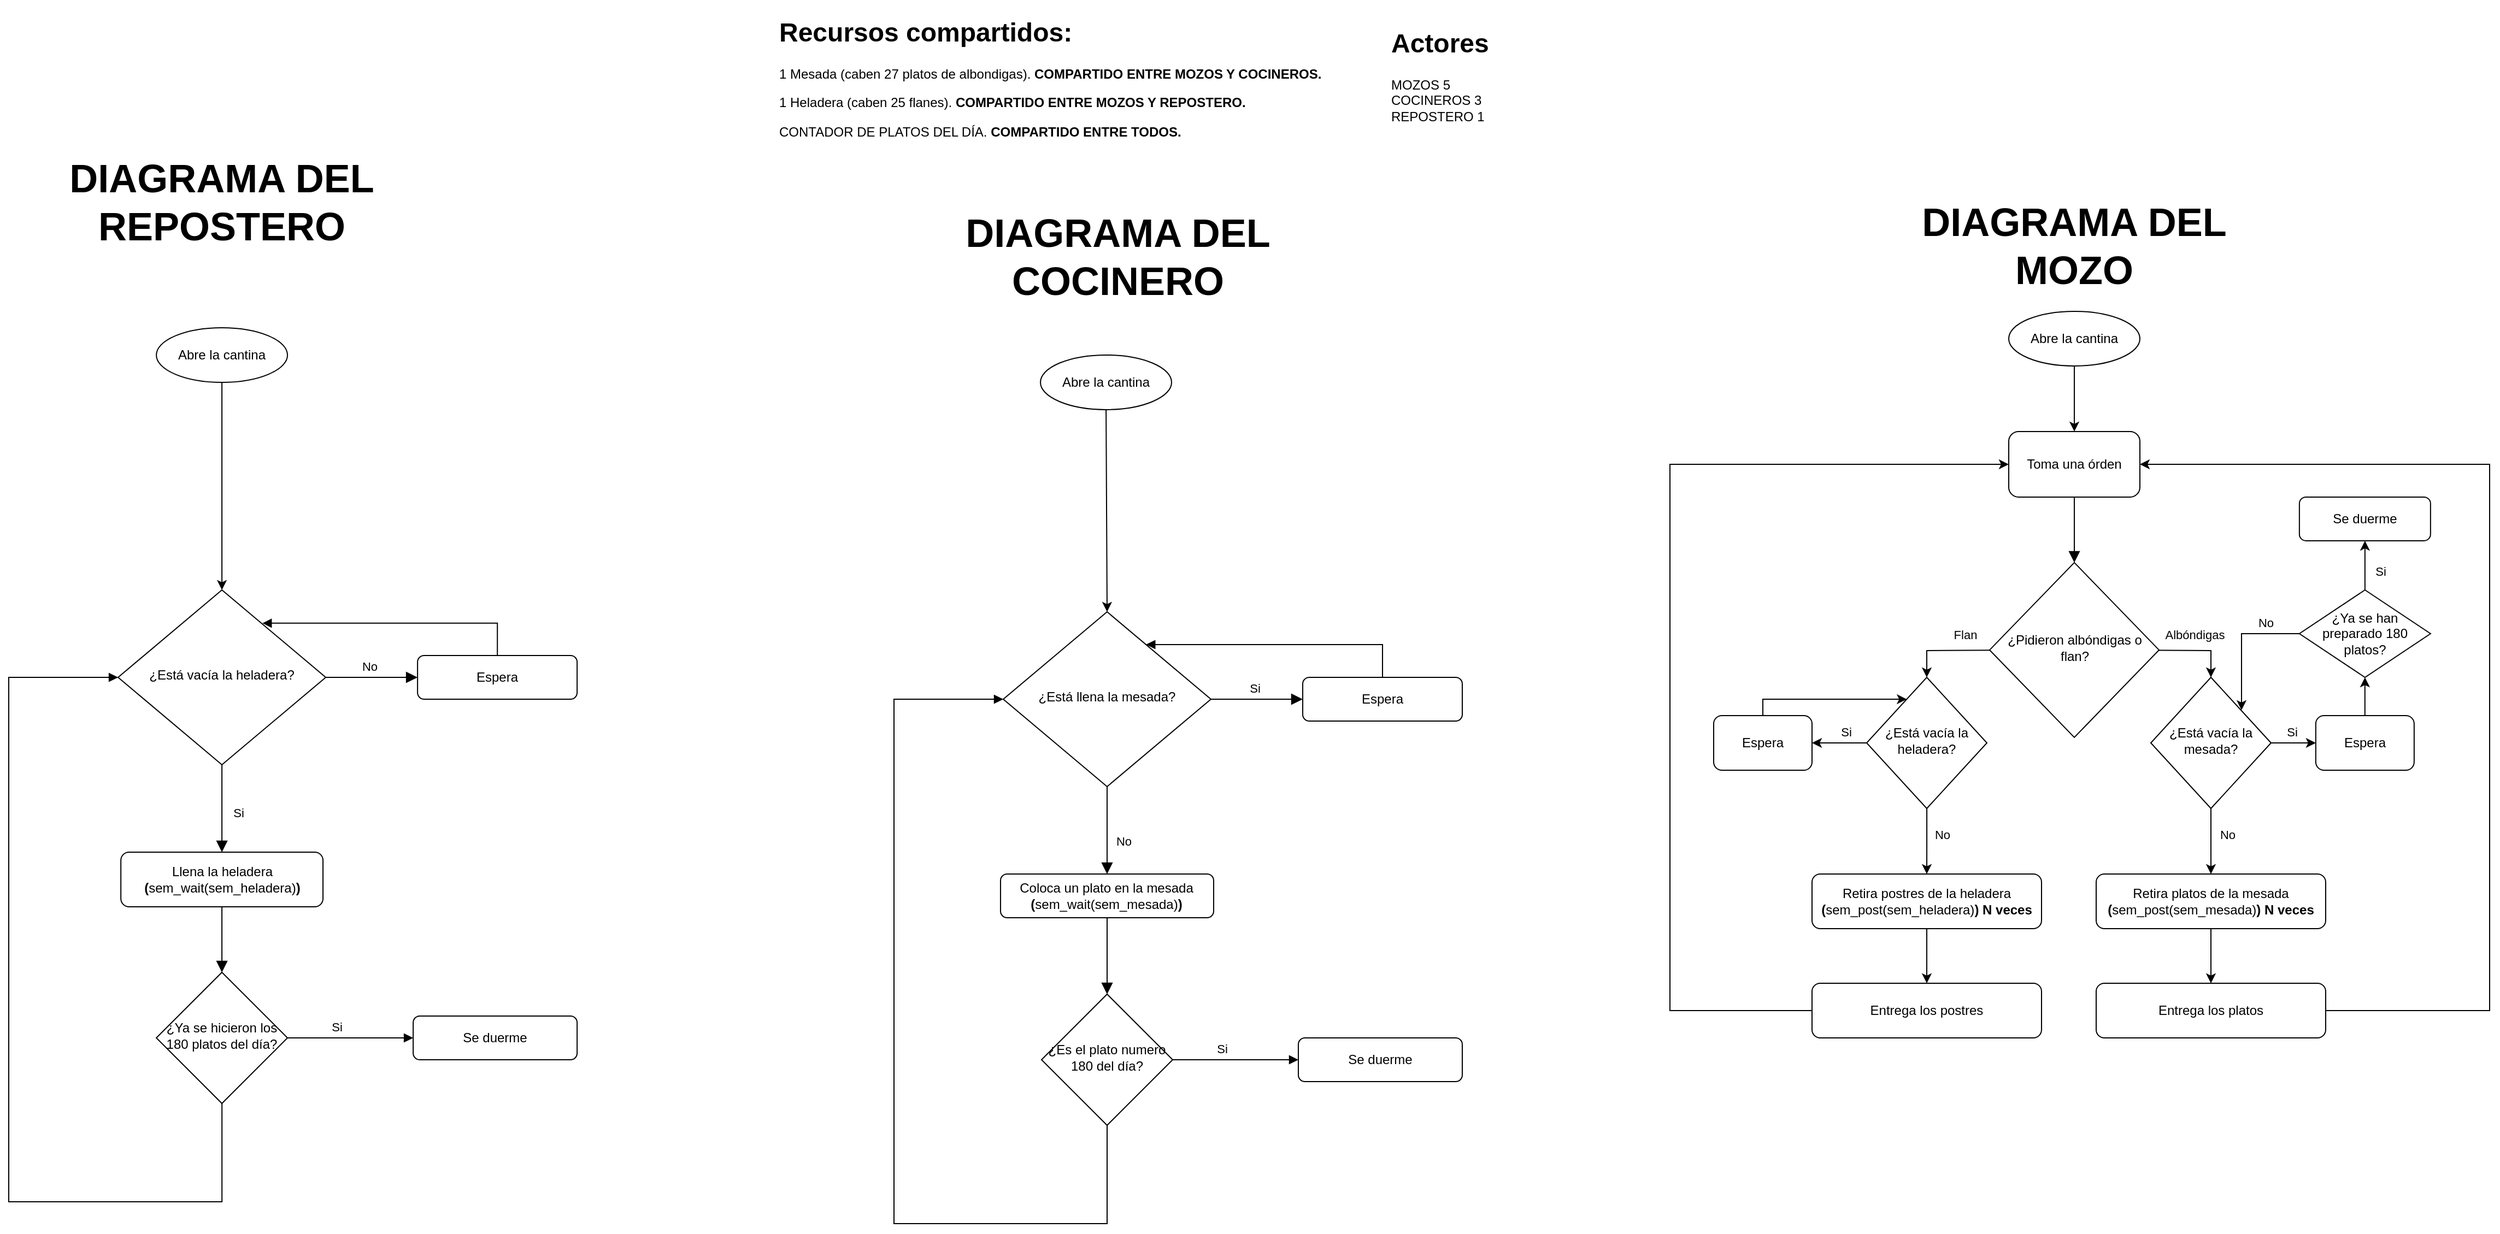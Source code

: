 <mxfile>
    <diagram id="C5RBs43oDa-KdzZeNtuy" name="Page-1">
        <mxGraphModel dx="1698" dy="420" grid="1" gridSize="10" guides="1" tooltips="1" connect="1" arrows="1" fold="1" page="1" pageScale="1" pageWidth="827" pageHeight="1169" math="0" shadow="0">
            <root>
                <mxCell id="WIyWlLk6GJQsqaUBKTNV-0"/>
                <mxCell id="WIyWlLk6GJQsqaUBKTNV-1" parent="WIyWlLk6GJQsqaUBKTNV-0"/>
                <mxCell id="WIyWlLk6GJQsqaUBKTNV-4" value="No" style="rounded=0;html=1;jettySize=auto;orthogonalLoop=1;fontSize=11;endArrow=block;endFill=1;endSize=8;strokeWidth=1;shadow=0;labelBackgroundColor=none;edgeStyle=orthogonalEdgeStyle;entryX=0.5;entryY=0;entryDx=0;entryDy=0;" parent="WIyWlLk6GJQsqaUBKTNV-1" source="WIyWlLk6GJQsqaUBKTNV-6" target="WIyWlLk6GJQsqaUBKTNV-12" edge="1">
                    <mxGeometry x="0.25" y="15" relative="1" as="geometry">
                        <mxPoint as="offset"/>
                        <mxPoint x="354.99" y="800" as="targetPoint"/>
                    </mxGeometry>
                </mxCell>
                <mxCell id="WIyWlLk6GJQsqaUBKTNV-5" value="Si" style="edgeStyle=orthogonalEdgeStyle;rounded=0;html=1;jettySize=auto;orthogonalLoop=1;fontSize=11;endArrow=block;endFill=1;endSize=8;strokeWidth=1;shadow=0;labelBackgroundColor=none;" parent="WIyWlLk6GJQsqaUBKTNV-1" source="WIyWlLk6GJQsqaUBKTNV-6" target="WIyWlLk6GJQsqaUBKTNV-7" edge="1">
                    <mxGeometry x="-0.048" y="10" relative="1" as="geometry">
                        <mxPoint as="offset"/>
                    </mxGeometry>
                </mxCell>
                <mxCell id="WIyWlLk6GJQsqaUBKTNV-6" value="¿Está llena la mesada?" style="rhombus;whiteSpace=wrap;html=1;shadow=0;fontFamily=Helvetica;fontSize=12;align=center;strokeWidth=1;spacing=6;spacingTop=-4;" parent="WIyWlLk6GJQsqaUBKTNV-1" vertex="1">
                    <mxGeometry x="259.99" y="560" width="190" height="160" as="geometry"/>
                </mxCell>
                <mxCell id="DdguFJmmc4Gt5296Z_hi-13" style="edgeStyle=orthogonalEdgeStyle;rounded=0;orthogonalLoop=1;jettySize=auto;html=1;endArrow=block;endFill=1;" parent="WIyWlLk6GJQsqaUBKTNV-1" source="WIyWlLk6GJQsqaUBKTNV-7" target="WIyWlLk6GJQsqaUBKTNV-6" edge="1">
                    <mxGeometry relative="1" as="geometry">
                        <mxPoint x="414.99" y="470" as="targetPoint"/>
                        <Array as="points">
                            <mxPoint x="607" y="590"/>
                        </Array>
                    </mxGeometry>
                </mxCell>
                <mxCell id="WIyWlLk6GJQsqaUBKTNV-7" value="Espera" style="rounded=1;whiteSpace=wrap;html=1;fontSize=12;glass=0;strokeWidth=1;shadow=0;" parent="WIyWlLk6GJQsqaUBKTNV-1" vertex="1">
                    <mxGeometry x="533.99" y="620" width="146" height="40" as="geometry"/>
                </mxCell>
                <mxCell id="WIyWlLk6GJQsqaUBKTNV-8" value="Si" style="rounded=0;html=1;jettySize=auto;orthogonalLoop=1;fontSize=11;endArrow=block;endFill=1;endSize=8;strokeWidth=1;shadow=0;labelBackgroundColor=none;edgeStyle=orthogonalEdgeStyle;entryX=0.5;entryY=0;entryDx=0;entryDy=0;" parent="WIyWlLk6GJQsqaUBKTNV-1" source="WIyWlLk6GJQsqaUBKTNV-12" target="DdguFJmmc4Gt5296Z_hi-3" edge="1">
                    <mxGeometry x="1" y="116" relative="1" as="geometry">
                        <mxPoint x="-11" y="50" as="offset"/>
                        <mxPoint x="354.99" y="880" as="sourcePoint"/>
                        <mxPoint x="354.99" y="930" as="targetPoint"/>
                    </mxGeometry>
                </mxCell>
                <mxCell id="WIyWlLk6GJQsqaUBKTNV-12" value="Coloca un plato en la mesada&lt;br&gt;&lt;b&gt;(&lt;/b&gt;sem_wait(sem_mesada)&lt;b&gt;)&lt;/b&gt;" style="rounded=1;whiteSpace=wrap;html=1;fontSize=12;glass=0;strokeWidth=1;shadow=0;" parent="WIyWlLk6GJQsqaUBKTNV-1" vertex="1">
                    <mxGeometry x="257.48" y="800" width="195.01" height="40" as="geometry"/>
                </mxCell>
                <mxCell id="ZVxSe1pp3URl_tbwucJH-0" value="&lt;h1&gt;Recursos compartidos:&lt;/h1&gt;&lt;p&gt;1 Mesada (caben 27 platos de albondigas). &lt;b&gt;COMPARTIDO ENTRE MOZOS Y COCINEROS.&lt;/b&gt;&lt;/p&gt;&lt;p&gt;1 Heladera (caben 25 flanes). &lt;b&gt;COMPARTIDO ENTRE MOZOS Y REPOSTERO.&lt;/b&gt;&lt;/p&gt;&lt;p&gt;CONTADOR DE PLATOS DEL DÍA.&lt;b&gt; COMPARTIDO ENTRE TODOS.&lt;/b&gt;&lt;/p&gt;" style="text;html=1;strokeColor=none;fillColor=none;spacing=5;spacingTop=-20;whiteSpace=wrap;overflow=hidden;rounded=0;" parent="WIyWlLk6GJQsqaUBKTNV-1" vertex="1">
                    <mxGeometry x="50" y="10" width="530" height="130" as="geometry"/>
                </mxCell>
                <mxCell id="ZVxSe1pp3URl_tbwucJH-1" value="&lt;h1&gt;Actores&lt;/h1&gt;&lt;div&gt;MOZOS 5&lt;/div&gt;&lt;div&gt;COCINEROS 3&lt;/div&gt;&lt;div&gt;REPOSTERO 1&lt;/div&gt;" style="text;html=1;strokeColor=none;fillColor=none;spacing=5;spacingTop=-20;whiteSpace=wrap;overflow=hidden;rounded=0;" parent="WIyWlLk6GJQsqaUBKTNV-1" vertex="1">
                    <mxGeometry x="610" y="20" width="190" height="120" as="geometry"/>
                </mxCell>
                <mxCell id="DdguFJmmc4Gt5296Z_hi-6" style="edgeStyle=orthogonalEdgeStyle;rounded=0;orthogonalLoop=1;jettySize=auto;html=1;endArrow=block;endFill=1;" parent="WIyWlLk6GJQsqaUBKTNV-1" source="DdguFJmmc4Gt5296Z_hi-3" target="DdguFJmmc4Gt5296Z_hi-5" edge="1">
                    <mxGeometry relative="1" as="geometry"/>
                </mxCell>
                <mxCell id="DdguFJmmc4Gt5296Z_hi-11" style="edgeStyle=orthogonalEdgeStyle;rounded=0;orthogonalLoop=1;jettySize=auto;html=1;endArrow=block;endFill=1;" parent="WIyWlLk6GJQsqaUBKTNV-1" source="DdguFJmmc4Gt5296Z_hi-3" target="WIyWlLk6GJQsqaUBKTNV-6" edge="1">
                    <mxGeometry relative="1" as="geometry">
                        <Array as="points">
                            <mxPoint x="355" y="1120"/>
                            <mxPoint x="160" y="1120"/>
                            <mxPoint x="160" y="640"/>
                        </Array>
                        <mxPoint x="230" y="600" as="targetPoint"/>
                    </mxGeometry>
                </mxCell>
                <mxCell id="DdguFJmmc4Gt5296Z_hi-3" value="¿Es el plato numero 180 del día?" style="rhombus;whiteSpace=wrap;html=1;shadow=0;fontFamily=Helvetica;fontSize=12;align=center;strokeWidth=1;spacing=6;spacingTop=-4;" parent="WIyWlLk6GJQsqaUBKTNV-1" vertex="1">
                    <mxGeometry x="294.99" y="910" width="120" height="120" as="geometry"/>
                </mxCell>
                <mxCell id="DdguFJmmc4Gt5296Z_hi-5" value="Se duerme" style="rounded=1;whiteSpace=wrap;html=1;fontSize=12;glass=0;strokeWidth=1;shadow=0;" parent="WIyWlLk6GJQsqaUBKTNV-1" vertex="1">
                    <mxGeometry x="529.99" y="950" width="150" height="40" as="geometry"/>
                </mxCell>
                <mxCell id="DdguFJmmc4Gt5296Z_hi-15" value="&lt;font style=&quot;font-size: 36px;&quot;&gt;&lt;b style=&quot;&quot;&gt;DIAGRAMA DEL COCINERO&lt;/b&gt;&lt;/font&gt;" style="text;html=1;strokeColor=none;fillColor=none;align=center;verticalAlign=middle;whiteSpace=wrap;rounded=0;" parent="WIyWlLk6GJQsqaUBKTNV-1" vertex="1">
                    <mxGeometry x="180" y="220" width="370" height="30" as="geometry"/>
                </mxCell>
                <mxCell id="DdguFJmmc4Gt5296Z_hi-18" value="Si" style="rounded=0;html=1;jettySize=auto;orthogonalLoop=1;fontSize=11;endArrow=block;endFill=1;endSize=8;strokeWidth=1;shadow=0;labelBackgroundColor=none;edgeStyle=orthogonalEdgeStyle;entryX=0.5;entryY=0;entryDx=0;entryDy=0;" parent="WIyWlLk6GJQsqaUBKTNV-1" source="DdguFJmmc4Gt5296Z_hi-20" target="DdguFJmmc4Gt5296Z_hi-24" edge="1">
                    <mxGeometry x="0.111" y="15" relative="1" as="geometry">
                        <mxPoint as="offset"/>
                        <mxPoint x="-454.94" y="780" as="targetPoint"/>
                    </mxGeometry>
                </mxCell>
                <mxCell id="DdguFJmmc4Gt5296Z_hi-19" value="No" style="edgeStyle=orthogonalEdgeStyle;rounded=0;html=1;jettySize=auto;orthogonalLoop=1;fontSize=11;endArrow=block;endFill=1;endSize=8;strokeWidth=1;shadow=0;labelBackgroundColor=none;" parent="WIyWlLk6GJQsqaUBKTNV-1" source="DdguFJmmc4Gt5296Z_hi-20" target="DdguFJmmc4Gt5296Z_hi-22" edge="1">
                    <mxGeometry x="-0.048" y="10" relative="1" as="geometry">
                        <mxPoint as="offset"/>
                    </mxGeometry>
                </mxCell>
                <mxCell id="DdguFJmmc4Gt5296Z_hi-20" value="¿Está vacía la heladera?" style="rhombus;whiteSpace=wrap;html=1;shadow=0;fontFamily=Helvetica;fontSize=12;align=center;strokeWidth=1;spacing=6;spacingTop=-4;" parent="WIyWlLk6GJQsqaUBKTNV-1" vertex="1">
                    <mxGeometry x="-549.94" y="540" width="190" height="160" as="geometry"/>
                </mxCell>
                <mxCell id="DdguFJmmc4Gt5296Z_hi-21" style="edgeStyle=orthogonalEdgeStyle;rounded=0;orthogonalLoop=1;jettySize=auto;html=1;endArrow=block;endFill=1;entryX=0.695;entryY=0.19;entryDx=0;entryDy=0;entryPerimeter=0;" parent="WIyWlLk6GJQsqaUBKTNV-1" source="DdguFJmmc4Gt5296Z_hi-22" target="DdguFJmmc4Gt5296Z_hi-20" edge="1">
                    <mxGeometry relative="1" as="geometry">
                        <mxPoint x="-410" y="570" as="targetPoint"/>
                        <Array as="points">
                            <mxPoint x="-203" y="570"/>
                        </Array>
                    </mxGeometry>
                </mxCell>
                <mxCell id="DdguFJmmc4Gt5296Z_hi-22" value="Espera" style="rounded=1;whiteSpace=wrap;html=1;fontSize=12;glass=0;strokeWidth=1;shadow=0;" parent="WIyWlLk6GJQsqaUBKTNV-1" vertex="1">
                    <mxGeometry x="-275.94" y="600" width="146" height="40" as="geometry"/>
                </mxCell>
                <mxCell id="DdguFJmmc4Gt5296Z_hi-23" value="Si" style="rounded=0;html=1;jettySize=auto;orthogonalLoop=1;fontSize=11;endArrow=block;endFill=1;endSize=8;strokeWidth=1;shadow=0;labelBackgroundColor=none;edgeStyle=orthogonalEdgeStyle;entryX=0.5;entryY=0;entryDx=0;entryDy=0;" parent="WIyWlLk6GJQsqaUBKTNV-1" source="DdguFJmmc4Gt5296Z_hi-24" target="DdguFJmmc4Gt5296Z_hi-27" edge="1">
                    <mxGeometry x="1" y="116" relative="1" as="geometry">
                        <mxPoint x="-11" y="50" as="offset"/>
                        <mxPoint x="-454.94" y="860" as="sourcePoint"/>
                        <mxPoint x="-454.94" y="910" as="targetPoint"/>
                    </mxGeometry>
                </mxCell>
                <mxCell id="DdguFJmmc4Gt5296Z_hi-24" value="Llena la heladera&lt;br&gt;&lt;b&gt;(&lt;/b&gt;sem_wait(sem_heladera)&lt;b&gt;)&lt;/b&gt;" style="rounded=1;whiteSpace=wrap;html=1;fontSize=12;glass=0;strokeWidth=1;shadow=0;" parent="WIyWlLk6GJQsqaUBKTNV-1" vertex="1">
                    <mxGeometry x="-547.41" y="780" width="184.94" height="50" as="geometry"/>
                </mxCell>
                <mxCell id="DdguFJmmc4Gt5296Z_hi-25" style="edgeStyle=orthogonalEdgeStyle;rounded=0;orthogonalLoop=1;jettySize=auto;html=1;endArrow=block;endFill=1;" parent="WIyWlLk6GJQsqaUBKTNV-1" source="DdguFJmmc4Gt5296Z_hi-27" target="DdguFJmmc4Gt5296Z_hi-28" edge="1">
                    <mxGeometry relative="1" as="geometry"/>
                </mxCell>
                <mxCell id="DdguFJmmc4Gt5296Z_hi-26" style="edgeStyle=orthogonalEdgeStyle;rounded=0;orthogonalLoop=1;jettySize=auto;html=1;entryX=0;entryY=0.5;entryDx=0;entryDy=0;endArrow=block;endFill=1;" parent="WIyWlLk6GJQsqaUBKTNV-1" source="DdguFJmmc4Gt5296Z_hi-27" target="DdguFJmmc4Gt5296Z_hi-20" edge="1">
                    <mxGeometry relative="1" as="geometry">
                        <Array as="points">
                            <mxPoint x="-455" y="1100"/>
                            <mxPoint x="-650" y="1100"/>
                            <mxPoint x="-650" y="620"/>
                        </Array>
                        <mxPoint x="-514.94" y="450" as="targetPoint"/>
                    </mxGeometry>
                </mxCell>
                <mxCell id="DdguFJmmc4Gt5296Z_hi-27" value="¿Ya se hicieron los 180 platos del día?" style="rhombus;whiteSpace=wrap;html=1;shadow=0;fontFamily=Helvetica;fontSize=12;align=center;strokeWidth=1;spacing=6;spacingTop=-4;" parent="WIyWlLk6GJQsqaUBKTNV-1" vertex="1">
                    <mxGeometry x="-514.94" y="890" width="120" height="120" as="geometry"/>
                </mxCell>
                <mxCell id="DdguFJmmc4Gt5296Z_hi-28" value="Se duerme" style="rounded=1;whiteSpace=wrap;html=1;fontSize=12;glass=0;strokeWidth=1;shadow=0;" parent="WIyWlLk6GJQsqaUBKTNV-1" vertex="1">
                    <mxGeometry x="-279.94" y="930" width="150" height="40" as="geometry"/>
                </mxCell>
                <mxCell id="DdguFJmmc4Gt5296Z_hi-29" value="&lt;font style=&quot;font-size: 36px;&quot;&gt;&lt;b style=&quot;&quot;&gt;DIAGRAMA DEL REPOSTERO&lt;/b&gt;&lt;/font&gt;" style="text;html=1;strokeColor=none;fillColor=none;align=center;verticalAlign=middle;whiteSpace=wrap;rounded=0;" parent="WIyWlLk6GJQsqaUBKTNV-1" vertex="1">
                    <mxGeometry x="-639.94" y="170" width="370" height="30" as="geometry"/>
                </mxCell>
                <mxCell id="DdguFJmmc4Gt5296Z_hi-30" value="" style="rounded=0;html=1;jettySize=auto;orthogonalLoop=1;fontSize=11;endArrow=block;endFill=1;endSize=8;strokeWidth=1;shadow=0;labelBackgroundColor=none;edgeStyle=orthogonalEdgeStyle;" parent="WIyWlLk6GJQsqaUBKTNV-1" source="DdguFJmmc4Gt5296Z_hi-31" target="DdguFJmmc4Gt5296Z_hi-34" edge="1">
                    <mxGeometry relative="1" as="geometry"/>
                </mxCell>
                <mxCell id="DdguFJmmc4Gt5296Z_hi-31" value="Toma una órden" style="rounded=1;whiteSpace=wrap;html=1;fontSize=12;glass=0;strokeWidth=1;shadow=0;" parent="WIyWlLk6GJQsqaUBKTNV-1" vertex="1">
                    <mxGeometry x="1180" y="394.95" width="120" height="60" as="geometry"/>
                </mxCell>
                <mxCell id="DdguFJmmc4Gt5296Z_hi-62" style="edgeStyle=orthogonalEdgeStyle;rounded=0;orthogonalLoop=1;jettySize=auto;html=1;entryX=0.5;entryY=0;entryDx=0;entryDy=0;exitX=0;exitY=0.5;exitDx=0;exitDy=0;" parent="WIyWlLk6GJQsqaUBKTNV-1" target="DdguFJmmc4Gt5296Z_hi-60" edge="1">
                    <mxGeometry relative="1" as="geometry">
                        <mxPoint x="1192.5" y="594.95" as="sourcePoint"/>
                    </mxGeometry>
                </mxCell>
                <mxCell id="DdguFJmmc4Gt5296Z_hi-67" value="Flan" style="edgeLabel;html=1;align=center;verticalAlign=middle;resizable=0;points=[];" parent="DdguFJmmc4Gt5296Z_hi-62" vertex="1" connectable="0">
                    <mxGeometry x="-0.006" y="-3" relative="1" as="geometry">
                        <mxPoint x="3" y="-12" as="offset"/>
                    </mxGeometry>
                </mxCell>
                <mxCell id="DdguFJmmc4Gt5296Z_hi-74" style="edgeStyle=orthogonalEdgeStyle;rounded=0;orthogonalLoop=1;jettySize=auto;html=1;entryX=0.5;entryY=0;entryDx=0;entryDy=0;exitX=1;exitY=0.5;exitDx=0;exitDy=0;" parent="WIyWlLk6GJQsqaUBKTNV-1" target="DdguFJmmc4Gt5296Z_hi-68" edge="1">
                    <mxGeometry relative="1" as="geometry">
                        <mxPoint x="1400" y="595" as="targetPoint"/>
                        <mxPoint x="1282.56" y="594.95" as="sourcePoint"/>
                    </mxGeometry>
                </mxCell>
                <mxCell id="DdguFJmmc4Gt5296Z_hi-75" value="Albóndigas" style="edgeLabel;html=1;align=center;verticalAlign=middle;resizable=0;points=[];" parent="DdguFJmmc4Gt5296Z_hi-74" vertex="1" connectable="0">
                    <mxGeometry x="0.048" y="-1" relative="1" as="geometry">
                        <mxPoint x="11" y="-16" as="offset"/>
                    </mxGeometry>
                </mxCell>
                <mxCell id="DdguFJmmc4Gt5296Z_hi-34" value="¿Pidieron albóndigas o flan?" style="rhombus;whiteSpace=wrap;html=1;shadow=0;fontFamily=Helvetica;fontSize=12;align=center;strokeWidth=1;spacing=6;spacingTop=-4;" parent="WIyWlLk6GJQsqaUBKTNV-1" vertex="1">
                    <mxGeometry x="1162.5" y="514.95" width="155" height="160" as="geometry"/>
                </mxCell>
                <mxCell id="DdguFJmmc4Gt5296Z_hi-99" style="edgeStyle=orthogonalEdgeStyle;rounded=0;orthogonalLoop=1;jettySize=auto;html=1;entryX=0.5;entryY=0;entryDx=0;entryDy=0;" parent="WIyWlLk6GJQsqaUBKTNV-1" source="DdguFJmmc4Gt5296Z_hi-36" target="DdguFJmmc4Gt5296Z_hi-98" edge="1">
                    <mxGeometry relative="1" as="geometry"/>
                </mxCell>
                <mxCell id="DdguFJmmc4Gt5296Z_hi-36" value="Retira platos de la mesada&lt;br&gt;&lt;b&gt;(&lt;/b&gt;sem_post(sem_mesada)&lt;b&gt;) N veces&lt;/b&gt;" style="rounded=1;whiteSpace=wrap;html=1;fontSize=12;glass=0;strokeWidth=1;shadow=0;" parent="WIyWlLk6GJQsqaUBKTNV-1" vertex="1">
                    <mxGeometry x="1260" y="800" width="210" height="50" as="geometry"/>
                </mxCell>
                <mxCell id="DdguFJmmc4Gt5296Z_hi-96" style="edgeStyle=orthogonalEdgeStyle;rounded=0;orthogonalLoop=1;jettySize=auto;html=1;entryX=0.5;entryY=0;entryDx=0;entryDy=0;" parent="WIyWlLk6GJQsqaUBKTNV-1" source="DdguFJmmc4Gt5296Z_hi-38" target="DdguFJmmc4Gt5296Z_hi-95" edge="1">
                    <mxGeometry relative="1" as="geometry"/>
                </mxCell>
                <mxCell id="DdguFJmmc4Gt5296Z_hi-38" value="Retira postres de la heladera&lt;br style=&quot;border-color: var(--border-color);&quot;&gt;&lt;b style=&quot;border-color: var(--border-color);&quot;&gt;(&lt;/b&gt;sem_post(sem_heladera)&lt;b style=&quot;border-color: var(--border-color);&quot;&gt;) N veces&lt;/b&gt;" style="rounded=1;whiteSpace=wrap;html=1;fontSize=12;glass=0;strokeWidth=1;shadow=0;" parent="WIyWlLk6GJQsqaUBKTNV-1" vertex="1">
                    <mxGeometry x="1000" y="800" width="210" height="50" as="geometry"/>
                </mxCell>
                <mxCell id="DdguFJmmc4Gt5296Z_hi-43" value="&lt;font style=&quot;font-size: 36px;&quot;&gt;&lt;b style=&quot;&quot;&gt;DIAGRAMA DEL MOZO&lt;/b&gt;&lt;/font&gt;" style="text;html=1;strokeColor=none;fillColor=none;align=center;verticalAlign=middle;whiteSpace=wrap;rounded=0;" parent="WIyWlLk6GJQsqaUBKTNV-1" vertex="1">
                    <mxGeometry x="1052.97" y="210" width="374.06" height="30" as="geometry"/>
                </mxCell>
                <mxCell id="DdguFJmmc4Gt5296Z_hi-47" style="edgeStyle=orthogonalEdgeStyle;rounded=0;orthogonalLoop=1;jettySize=auto;html=1;entryX=0.5;entryY=0;entryDx=0;entryDy=0;" parent="WIyWlLk6GJQsqaUBKTNV-1" source="DdguFJmmc4Gt5296Z_hi-46" target="DdguFJmmc4Gt5296Z_hi-31" edge="1">
                    <mxGeometry relative="1" as="geometry"/>
                </mxCell>
                <mxCell id="DdguFJmmc4Gt5296Z_hi-46" value="Abre la cantina" style="ellipse;whiteSpace=wrap;html=1;" parent="WIyWlLk6GJQsqaUBKTNV-1" vertex="1">
                    <mxGeometry x="1180" y="284.95" width="120" height="50" as="geometry"/>
                </mxCell>
                <mxCell id="0" style="edgeStyle=none;html=1;entryX=0.5;entryY=0;entryDx=0;entryDy=0;" parent="WIyWlLk6GJQsqaUBKTNV-1" source="DdguFJmmc4Gt5296Z_hi-48" target="WIyWlLk6GJQsqaUBKTNV-6" edge="1">
                    <mxGeometry relative="1" as="geometry"/>
                </mxCell>
                <mxCell id="DdguFJmmc4Gt5296Z_hi-48" value="Abre la cantina" style="ellipse;whiteSpace=wrap;html=1;" parent="WIyWlLk6GJQsqaUBKTNV-1" vertex="1">
                    <mxGeometry x="294.0" y="324.95" width="120" height="50" as="geometry"/>
                </mxCell>
                <mxCell id="DdguFJmmc4Gt5296Z_hi-51" style="edgeStyle=orthogonalEdgeStyle;rounded=0;orthogonalLoop=1;jettySize=auto;html=1;entryX=0.5;entryY=0;entryDx=0;entryDy=0;" parent="WIyWlLk6GJQsqaUBKTNV-1" source="DdguFJmmc4Gt5296Z_hi-50" target="DdguFJmmc4Gt5296Z_hi-20" edge="1">
                    <mxGeometry relative="1" as="geometry">
                        <mxPoint x="-454.94" y="420" as="targetPoint"/>
                    </mxGeometry>
                </mxCell>
                <mxCell id="DdguFJmmc4Gt5296Z_hi-50" value="Abre la cantina" style="ellipse;whiteSpace=wrap;html=1;" parent="WIyWlLk6GJQsqaUBKTNV-1" vertex="1">
                    <mxGeometry x="-514.94" y="300" width="120" height="50" as="geometry"/>
                </mxCell>
                <mxCell id="DdguFJmmc4Gt5296Z_hi-64" style="edgeStyle=orthogonalEdgeStyle;rounded=0;orthogonalLoop=1;jettySize=auto;html=1;entryX=0.5;entryY=0;entryDx=0;entryDy=0;" parent="WIyWlLk6GJQsqaUBKTNV-1" source="DdguFJmmc4Gt5296Z_hi-60" target="DdguFJmmc4Gt5296Z_hi-38" edge="1">
                    <mxGeometry relative="1" as="geometry"/>
                </mxCell>
                <mxCell id="DdguFJmmc4Gt5296Z_hi-65" value="No&lt;br&gt;" style="edgeLabel;html=1;align=center;verticalAlign=middle;resizable=0;points=[];" parent="DdguFJmmc4Gt5296Z_hi-64" vertex="1" connectable="0">
                    <mxGeometry x="-0.137" y="1" relative="1" as="geometry">
                        <mxPoint x="13" y="-2" as="offset"/>
                    </mxGeometry>
                </mxCell>
                <mxCell id="DdguFJmmc4Gt5296Z_hi-90" style="edgeStyle=orthogonalEdgeStyle;rounded=0;orthogonalLoop=1;jettySize=auto;html=1;entryX=1;entryY=0.5;entryDx=0;entryDy=0;" parent="WIyWlLk6GJQsqaUBKTNV-1" source="DdguFJmmc4Gt5296Z_hi-60" target="DdguFJmmc4Gt5296Z_hi-89" edge="1">
                    <mxGeometry relative="1" as="geometry"/>
                </mxCell>
                <mxCell id="DdguFJmmc4Gt5296Z_hi-93" value="Si" style="edgeLabel;html=1;align=center;verticalAlign=middle;resizable=0;points=[];" parent="DdguFJmmc4Gt5296Z_hi-90" vertex="1" connectable="0">
                    <mxGeometry x="-0.333" y="1" relative="1" as="geometry">
                        <mxPoint x="-3" y="-11" as="offset"/>
                    </mxGeometry>
                </mxCell>
                <mxCell id="DdguFJmmc4Gt5296Z_hi-60" value="¿Está vacía la heladera?" style="rhombus;whiteSpace=wrap;html=1;shadow=0;fontFamily=Helvetica;fontSize=12;align=center;strokeWidth=1;spacing=6;spacingTop=-4;" parent="WIyWlLk6GJQsqaUBKTNV-1" vertex="1">
                    <mxGeometry x="1049.97" y="620" width="110.06" height="120" as="geometry"/>
                </mxCell>
                <mxCell id="DdguFJmmc4Gt5296Z_hi-76" style="edgeStyle=orthogonalEdgeStyle;rounded=0;orthogonalLoop=1;jettySize=auto;html=1;entryX=0.5;entryY=0;entryDx=0;entryDy=0;" parent="WIyWlLk6GJQsqaUBKTNV-1" source="DdguFJmmc4Gt5296Z_hi-68" target="DdguFJmmc4Gt5296Z_hi-36" edge="1">
                    <mxGeometry relative="1" as="geometry"/>
                </mxCell>
                <mxCell id="DdguFJmmc4Gt5296Z_hi-77" value="No" style="edgeLabel;html=1;align=center;verticalAlign=middle;resizable=0;points=[];" parent="DdguFJmmc4Gt5296Z_hi-76" vertex="1" connectable="0">
                    <mxGeometry x="-0.211" y="1" relative="1" as="geometry">
                        <mxPoint x="14" as="offset"/>
                    </mxGeometry>
                </mxCell>
                <mxCell id="DdguFJmmc4Gt5296Z_hi-85" style="edgeStyle=orthogonalEdgeStyle;rounded=0;orthogonalLoop=1;jettySize=auto;html=1;entryX=0;entryY=0.5;entryDx=0;entryDy=0;" parent="WIyWlLk6GJQsqaUBKTNV-1" source="DdguFJmmc4Gt5296Z_hi-68" target="DdguFJmmc4Gt5296Z_hi-78" edge="1">
                    <mxGeometry relative="1" as="geometry"/>
                </mxCell>
                <mxCell id="DdguFJmmc4Gt5296Z_hi-87" value="Si" style="edgeLabel;html=1;align=center;verticalAlign=middle;resizable=0;points=[];" parent="DdguFJmmc4Gt5296Z_hi-85" vertex="1" connectable="0">
                    <mxGeometry x="-0.15" relative="1" as="geometry">
                        <mxPoint x="1" y="-10" as="offset"/>
                    </mxGeometry>
                </mxCell>
                <mxCell id="DdguFJmmc4Gt5296Z_hi-68" value="¿Está vacía la mesada?" style="rhombus;whiteSpace=wrap;html=1;shadow=0;fontFamily=Helvetica;fontSize=12;align=center;strokeWidth=1;spacing=6;spacingTop=-4;" parent="WIyWlLk6GJQsqaUBKTNV-1" vertex="1">
                    <mxGeometry x="1310" y="620" width="110" height="120" as="geometry"/>
                </mxCell>
                <mxCell id="DdguFJmmc4Gt5296Z_hi-102" value="" style="edgeStyle=orthogonalEdgeStyle;rounded=0;orthogonalLoop=1;jettySize=auto;html=1;entryX=0.5;entryY=1;entryDx=0;entryDy=0;" parent="WIyWlLk6GJQsqaUBKTNV-1" source="DdguFJmmc4Gt5296Z_hi-78" target="DdguFJmmc4Gt5296Z_hi-103" edge="1">
                    <mxGeometry relative="1" as="geometry">
                        <mxPoint x="1505.94" y="610" as="targetPoint"/>
                    </mxGeometry>
                </mxCell>
                <mxCell id="DdguFJmmc4Gt5296Z_hi-78" value="Espera" style="rounded=1;whiteSpace=wrap;html=1;fontSize=12;glass=0;strokeWidth=1;shadow=0;" parent="WIyWlLk6GJQsqaUBKTNV-1" vertex="1">
                    <mxGeometry x="1460.94" y="655" width="90" height="50" as="geometry"/>
                </mxCell>
                <mxCell id="DdguFJmmc4Gt5296Z_hi-92" style="edgeStyle=orthogonalEdgeStyle;rounded=0;orthogonalLoop=1;jettySize=auto;html=1;" parent="WIyWlLk6GJQsqaUBKTNV-1" source="DdguFJmmc4Gt5296Z_hi-89" target="DdguFJmmc4Gt5296Z_hi-60" edge="1">
                    <mxGeometry relative="1" as="geometry">
                        <Array as="points">
                            <mxPoint x="955" y="640"/>
                        </Array>
                    </mxGeometry>
                </mxCell>
                <mxCell id="DdguFJmmc4Gt5296Z_hi-89" value="Espera" style="rounded=1;whiteSpace=wrap;html=1;fontSize=12;glass=0;strokeWidth=1;shadow=0;" parent="WIyWlLk6GJQsqaUBKTNV-1" vertex="1">
                    <mxGeometry x="910" y="655" width="90" height="50" as="geometry"/>
                </mxCell>
                <mxCell id="DdguFJmmc4Gt5296Z_hi-97" style="edgeStyle=orthogonalEdgeStyle;rounded=0;orthogonalLoop=1;jettySize=auto;html=1;" parent="WIyWlLk6GJQsqaUBKTNV-1" source="DdguFJmmc4Gt5296Z_hi-95" edge="1">
                    <mxGeometry relative="1" as="geometry">
                        <mxPoint x="1180" y="425" as="targetPoint"/>
                        <Array as="points">
                            <mxPoint x="870" y="925"/>
                            <mxPoint x="870" y="425"/>
                        </Array>
                    </mxGeometry>
                </mxCell>
                <mxCell id="DdguFJmmc4Gt5296Z_hi-95" value="Entrega los postres" style="rounded=1;whiteSpace=wrap;html=1;fontSize=12;glass=0;strokeWidth=1;shadow=0;" parent="WIyWlLk6GJQsqaUBKTNV-1" vertex="1">
                    <mxGeometry x="1000" y="900" width="210" height="50" as="geometry"/>
                </mxCell>
                <mxCell id="DdguFJmmc4Gt5296Z_hi-100" style="edgeStyle=orthogonalEdgeStyle;rounded=0;orthogonalLoop=1;jettySize=auto;html=1;entryX=1;entryY=0.5;entryDx=0;entryDy=0;" parent="WIyWlLk6GJQsqaUBKTNV-1" source="DdguFJmmc4Gt5296Z_hi-98" target="DdguFJmmc4Gt5296Z_hi-31" edge="1">
                    <mxGeometry relative="1" as="geometry">
                        <Array as="points">
                            <mxPoint x="1620" y="925"/>
                            <mxPoint x="1620" y="425"/>
                        </Array>
                    </mxGeometry>
                </mxCell>
                <mxCell id="DdguFJmmc4Gt5296Z_hi-98" value="Entrega los platos" style="rounded=1;whiteSpace=wrap;html=1;fontSize=12;glass=0;strokeWidth=1;shadow=0;" parent="WIyWlLk6GJQsqaUBKTNV-1" vertex="1">
                    <mxGeometry x="1260" y="900" width="210" height="50" as="geometry"/>
                </mxCell>
                <mxCell id="DdguFJmmc4Gt5296Z_hi-104" style="edgeStyle=orthogonalEdgeStyle;rounded=0;orthogonalLoop=1;jettySize=auto;html=1;entryX=1;entryY=0;entryDx=0;entryDy=0;" parent="WIyWlLk6GJQsqaUBKTNV-1" source="DdguFJmmc4Gt5296Z_hi-103" target="DdguFJmmc4Gt5296Z_hi-68" edge="1">
                    <mxGeometry relative="1" as="geometry">
                        <Array as="points">
                            <mxPoint x="1393" y="580"/>
                            <mxPoint x="1393" y="650"/>
                        </Array>
                    </mxGeometry>
                </mxCell>
                <mxCell id="DdguFJmmc4Gt5296Z_hi-105" value="No" style="edgeLabel;html=1;align=center;verticalAlign=middle;resizable=0;points=[];" parent="DdguFJmmc4Gt5296Z_hi-104" vertex="1" connectable="0">
                    <mxGeometry x="-0.499" relative="1" as="geometry">
                        <mxPoint y="-10" as="offset"/>
                    </mxGeometry>
                </mxCell>
                <mxCell id="DdguFJmmc4Gt5296Z_hi-107" style="edgeStyle=orthogonalEdgeStyle;rounded=0;orthogonalLoop=1;jettySize=auto;html=1;entryX=0.5;entryY=1;entryDx=0;entryDy=0;" parent="WIyWlLk6GJQsqaUBKTNV-1" source="DdguFJmmc4Gt5296Z_hi-103" target="DdguFJmmc4Gt5296Z_hi-106" edge="1">
                    <mxGeometry relative="1" as="geometry"/>
                </mxCell>
                <mxCell id="DdguFJmmc4Gt5296Z_hi-108" value="Si" style="edgeLabel;html=1;align=center;verticalAlign=middle;resizable=0;points=[];" parent="DdguFJmmc4Gt5296Z_hi-107" vertex="1" connectable="0">
                    <mxGeometry x="-0.231" y="-1" relative="1" as="geometry">
                        <mxPoint x="13" as="offset"/>
                    </mxGeometry>
                </mxCell>
                <mxCell id="DdguFJmmc4Gt5296Z_hi-103" value="¿Ya se han preparado 180 platos?" style="rhombus;whiteSpace=wrap;html=1;" parent="WIyWlLk6GJQsqaUBKTNV-1" vertex="1">
                    <mxGeometry x="1445.94" y="540" width="120" height="80" as="geometry"/>
                </mxCell>
                <mxCell id="DdguFJmmc4Gt5296Z_hi-106" value="Se duerme" style="rounded=1;whiteSpace=wrap;html=1;" parent="WIyWlLk6GJQsqaUBKTNV-1" vertex="1">
                    <mxGeometry x="1445.94" y="454.95" width="120" height="40" as="geometry"/>
                </mxCell>
            </root>
        </mxGraphModel>
    </diagram>
</mxfile>